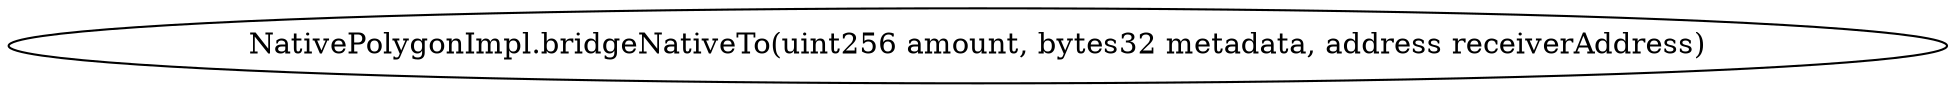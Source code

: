 digraph "" {
	graph [bb="0,0,778.3,36"];
	node [label="\N"];
	"NativePolygonImpl.bridgeNativeTo(uint256 amount, bytes32 metadata, address receiverAddress)"	 [height=0.5,
		pos="389.15,18",
		width=10.81];
}
